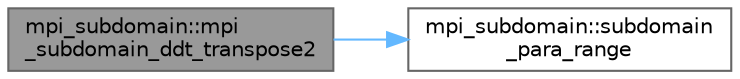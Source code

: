digraph "mpi_subdomain::mpi_subdomain_ddt_transpose2"
{
 // LATEX_PDF_SIZE
  bgcolor="transparent";
  edge [fontname=Helvetica,fontsize=10,labelfontname=Helvetica,labelfontsize=10];
  node [fontname=Helvetica,fontsize=10,shape=box,height=0.2,width=0.4];
  rankdir="LR";
  Node1 [id="Node000001",label="mpi_subdomain::mpi\l_subdomain_ddt_transpose2",height=0.2,width=0.4,color="gray40", fillcolor="grey60", style="filled", fontcolor="black",tooltip="Build derived datatypes for FFT with transpose scheme 1."];
  Node1 -> Node2 [id="edge1_Node000001_Node000002",color="steelblue1",style="solid",tooltip=" "];
  Node2 [id="Node000002",label="mpi_subdomain::subdomain\l_para_range",height=0.2,width=0.4,color="grey40", fillcolor="white", style="filled",URL="$namespacempi__subdomain.html#a3ffc2f3ce5695ca6deb3f35581f1aabc",tooltip=" "];
}
